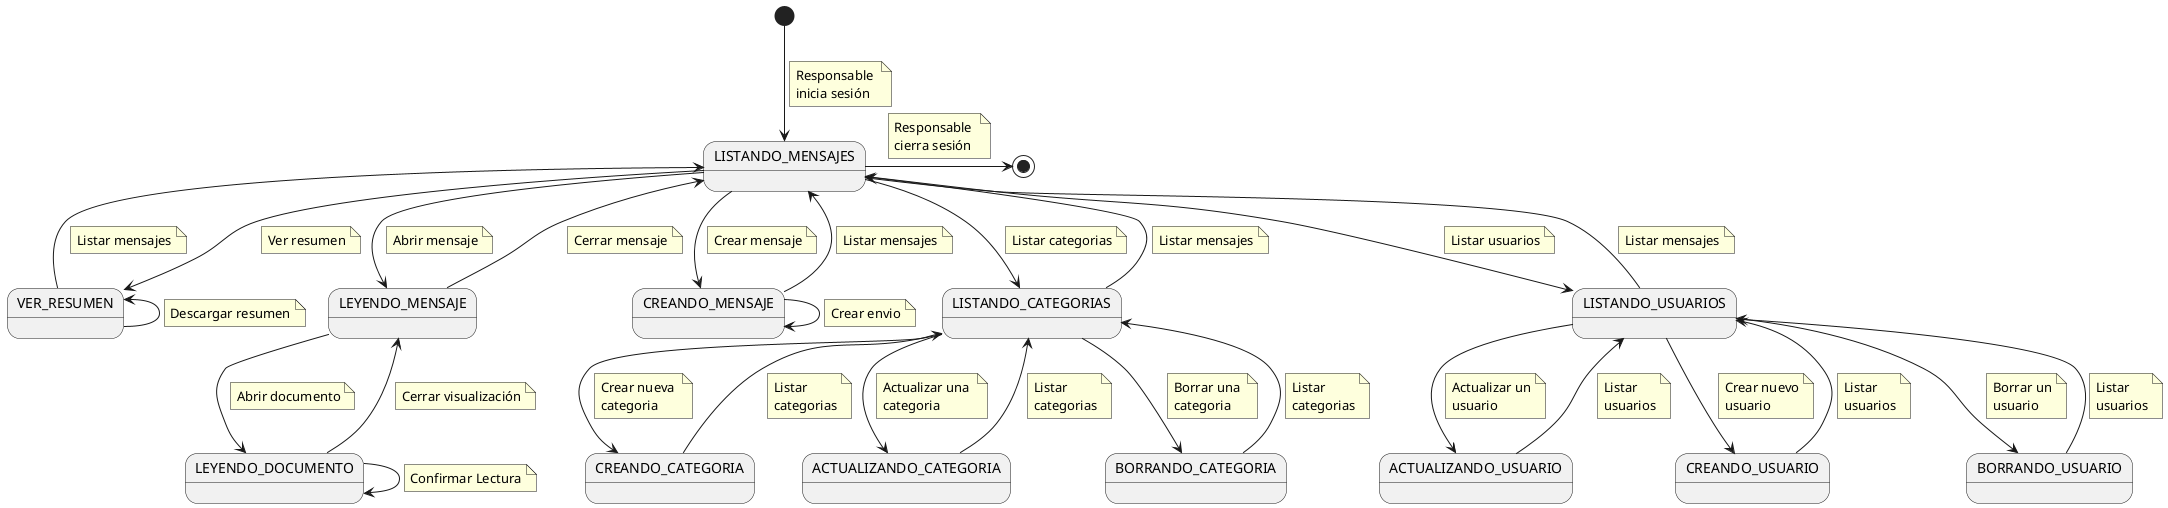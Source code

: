 @startuml

state "LISTANDO_MENSAJES" as ListandoMensajes
state "CREANDO_MENSAJE" as CreandoMensaje
state "VER_RESUMEN" as VerResumen
state "LEYENDO_MENSAJE" as LeyendoMensaje
state "LEYENDO_DOCUMENTO" as LeyendoDocumento
state "LISTANDO_CATEGORIAS" as Categorias
state "CREANDO_CATEGORIA" as CreandoCategoria
state "ACTUALIZANDO_CATEGORIA" as ActualizandoCategoria
state "BORRANDO_CATEGORIA" as BorrandoCategoria
state "LISTANDO_USUARIOS" as Usuarios
state "ACTUALIZANDO_USUARIO" as ActualizandoUsuario
state "CREANDO_USUARIO" as CreandoUsuario
state "BORRANDO_USUARIO" as BorrandoUsuario

[*] --> ListandoMensajes
    note on link
        Responsable 
        inicia sesión
    end note

ListandoMensajes -> [*]
    note on link
        Responsable 
        cierra sesión
    end note


ListandoMensajes --> LeyendoMensaje
    note on link
        Abrir mensaje
    end note

LeyendoMensaje -> LeyendoDocumento
    note on link
        Abrir documento
    end note

LeyendoDocumento --> LeyendoDocumento
    note on link
        Confirmar Lectura
    end note

LeyendoDocumento --> LeyendoMensaje
    note on link
        Cerrar visualización
    end note

LeyendoMensaje --> ListandoMensajes
    note on link
        Cerrar mensaje
    end note

ListandoMensajes --> CreandoMensaje
    note on link
        Crear mensaje
    end note

CreandoMensaje --> CreandoMensaje 
    note on link
        Crear envio
    end note

ListandoMensajes--> VerResumen
    note on link
        Ver resumen
    end note

VerResumen -l-> ListandoMensajes
    note on link
        Listar mensajes
    end note

VerResumen -l-> VerResumen 
    note on link
        Descargar resumen
    end note

CreandoMensaje --> ListandoMensajes
    note on link
        Listar mensajes
    end note

ListandoMensajes --> Categorias
    note on link
        Listar categorias
    end note

Categorias --> CreandoCategoria
    note on link
        Crear nueva 
        categoria
    end note

CreandoCategoria --> Categorias
    note on link
        Listar 
        categorias
    end note

Categorias --> ActualizandoCategoria
    note on link
        Actualizar una 
        categoria
    end note

ActualizandoCategoria --> Categorias
    note on link
        Listar 
        categorias
    end note

Categorias --> BorrandoCategoria
    note on link
        Borrar una 
        categoria
    end note

BorrandoCategoria --> Categorias
    note on link
        Listar 
        categorias
    end note

Categorias --> ListandoMensajes
    note on link
        Listar mensajes
    end note

ListandoMensajes --> Usuarios
    note on link
        Listar usuarios
    end note

Usuarios --> CreandoUsuario
    note on link
        Crear nuevo
        usuario
    end note

CreandoUsuario --> Usuarios
    note on link
        Listar
        usuarios
    end note

Usuarios --> ActualizandoUsuario
    note on link
        Actualizar un
        usuario
    end note

ActualizandoUsuario --> Usuarios
    note on link
        Listar
        usuarios
    end note

Usuarios --> BorrandoUsuario
    note on link
        Borrar un
        usuario
    end note

BorrandoUsuario --> Usuarios
    note on link
        Listar
        usuarios
    end note

Usuarios --> ListandoMensajes
    note on link
        Listar mensajes
    end note

@enduml